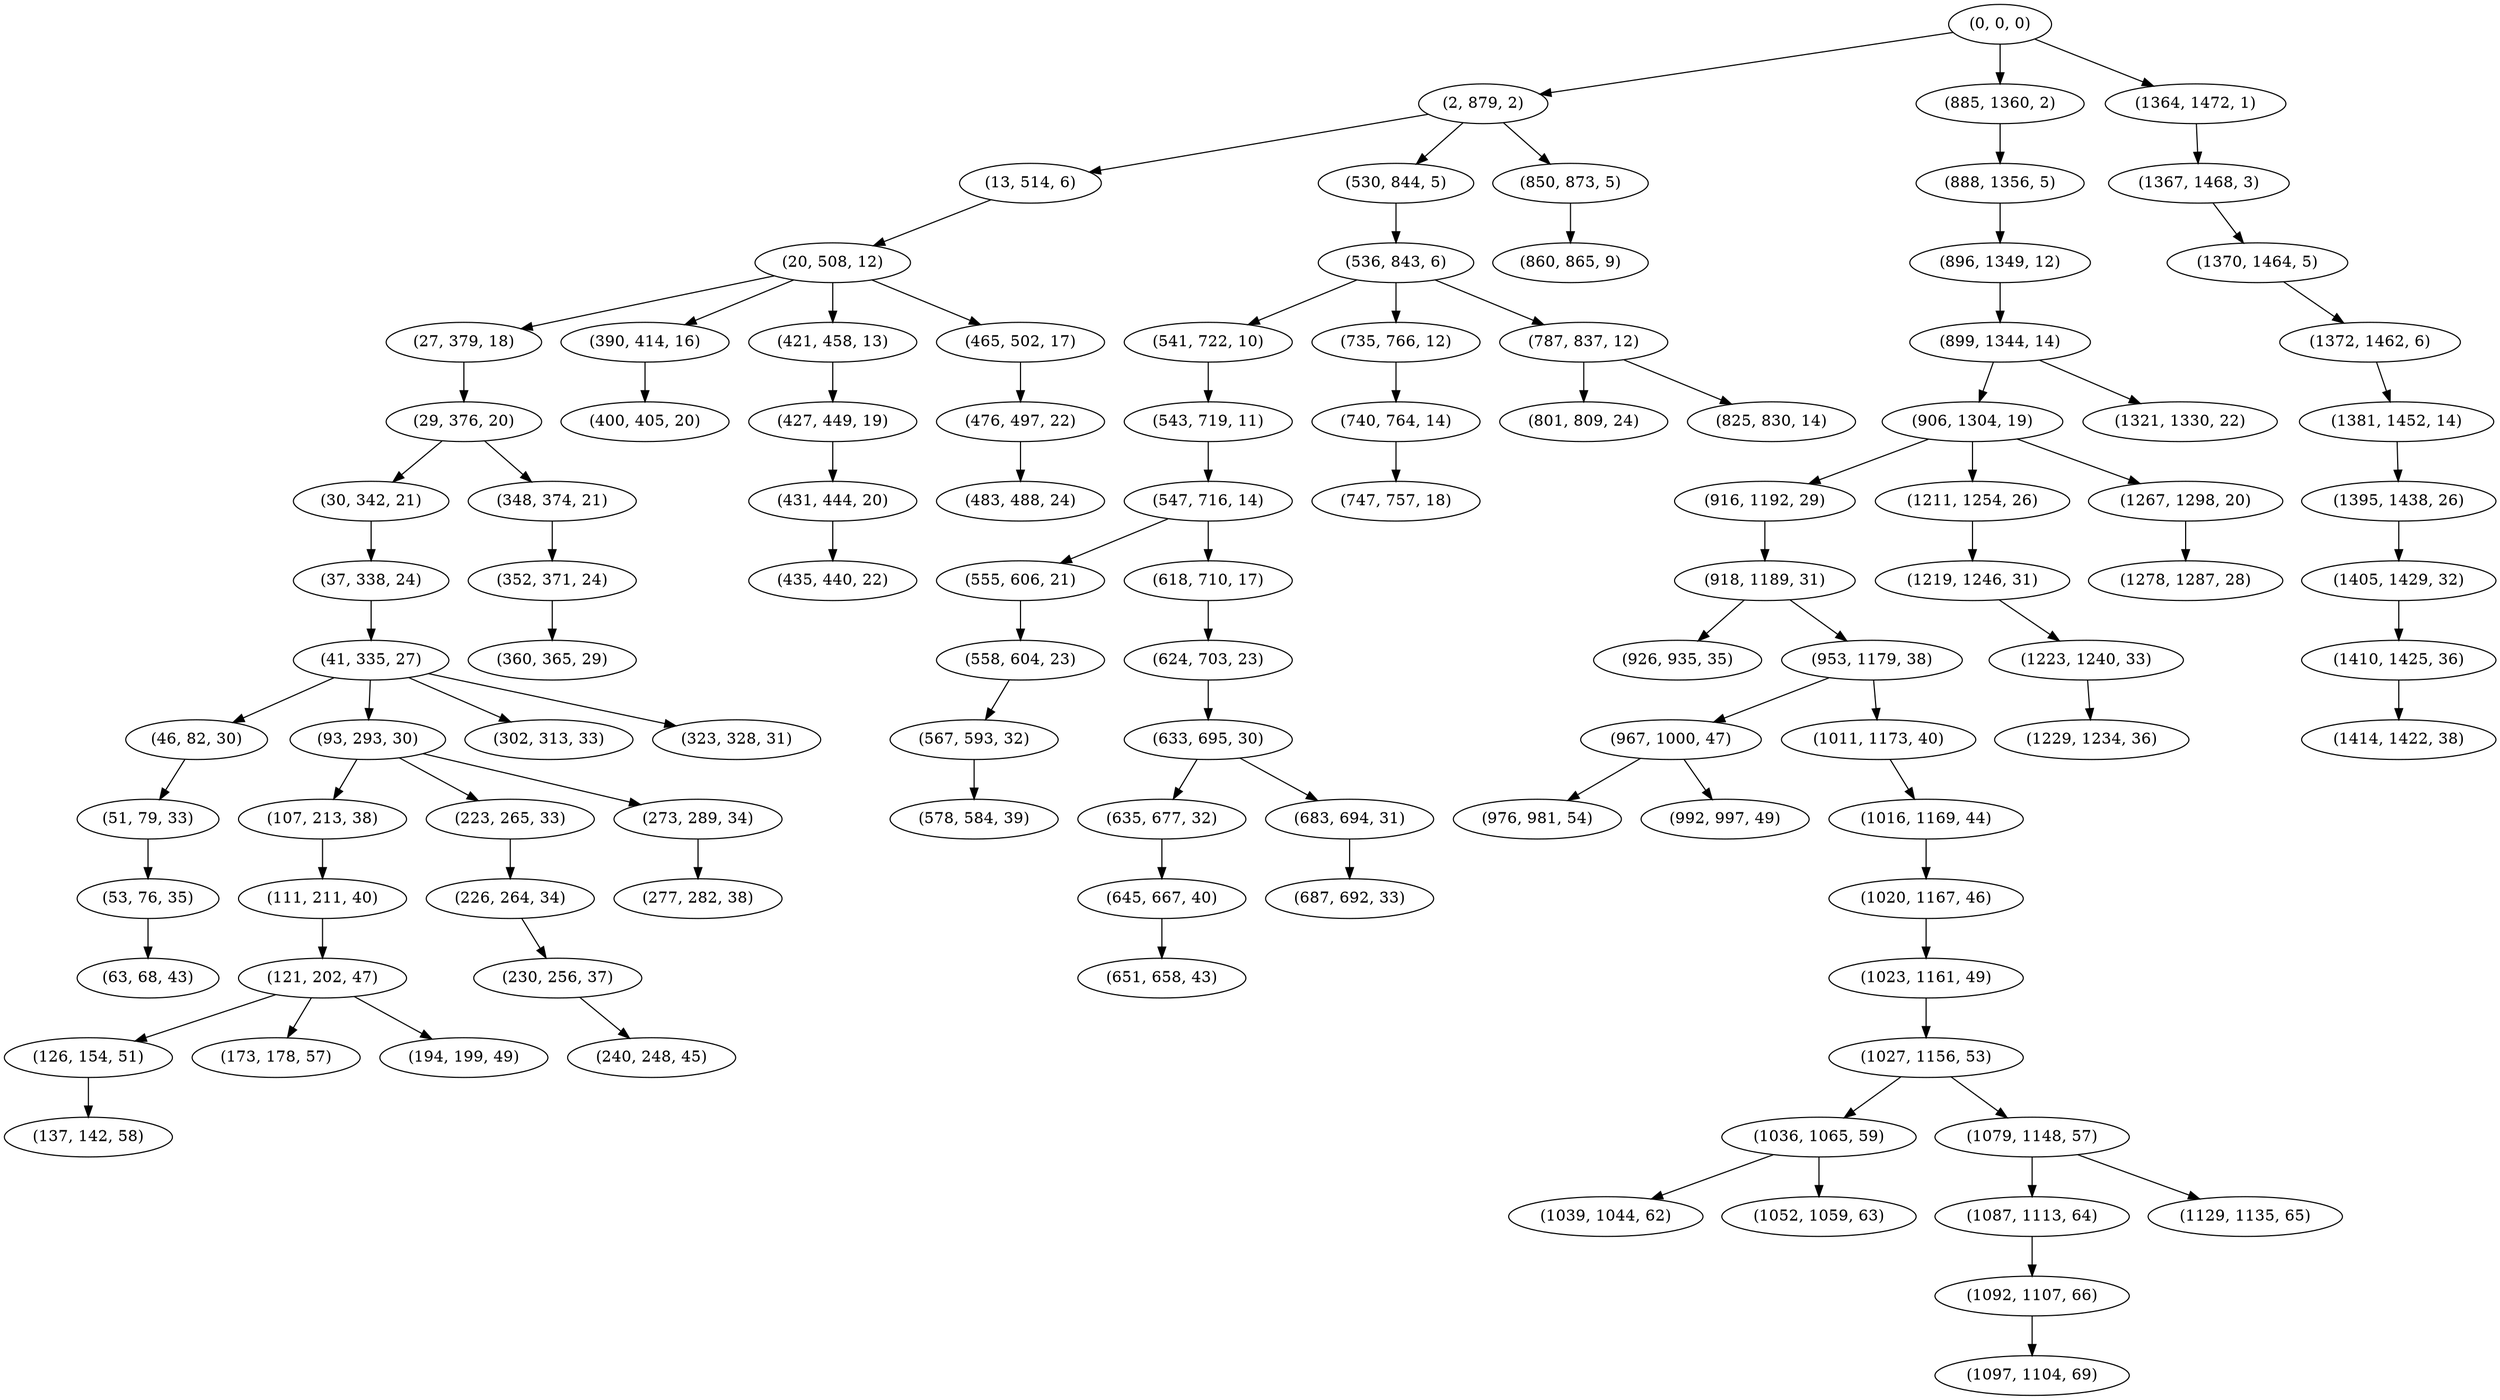 digraph tree {
    "(0, 0, 0)";
    "(2, 879, 2)";
    "(13, 514, 6)";
    "(20, 508, 12)";
    "(27, 379, 18)";
    "(29, 376, 20)";
    "(30, 342, 21)";
    "(37, 338, 24)";
    "(41, 335, 27)";
    "(46, 82, 30)";
    "(51, 79, 33)";
    "(53, 76, 35)";
    "(63, 68, 43)";
    "(93, 293, 30)";
    "(107, 213, 38)";
    "(111, 211, 40)";
    "(121, 202, 47)";
    "(126, 154, 51)";
    "(137, 142, 58)";
    "(173, 178, 57)";
    "(194, 199, 49)";
    "(223, 265, 33)";
    "(226, 264, 34)";
    "(230, 256, 37)";
    "(240, 248, 45)";
    "(273, 289, 34)";
    "(277, 282, 38)";
    "(302, 313, 33)";
    "(323, 328, 31)";
    "(348, 374, 21)";
    "(352, 371, 24)";
    "(360, 365, 29)";
    "(390, 414, 16)";
    "(400, 405, 20)";
    "(421, 458, 13)";
    "(427, 449, 19)";
    "(431, 444, 20)";
    "(435, 440, 22)";
    "(465, 502, 17)";
    "(476, 497, 22)";
    "(483, 488, 24)";
    "(530, 844, 5)";
    "(536, 843, 6)";
    "(541, 722, 10)";
    "(543, 719, 11)";
    "(547, 716, 14)";
    "(555, 606, 21)";
    "(558, 604, 23)";
    "(567, 593, 32)";
    "(578, 584, 39)";
    "(618, 710, 17)";
    "(624, 703, 23)";
    "(633, 695, 30)";
    "(635, 677, 32)";
    "(645, 667, 40)";
    "(651, 658, 43)";
    "(683, 694, 31)";
    "(687, 692, 33)";
    "(735, 766, 12)";
    "(740, 764, 14)";
    "(747, 757, 18)";
    "(787, 837, 12)";
    "(801, 809, 24)";
    "(825, 830, 14)";
    "(850, 873, 5)";
    "(860, 865, 9)";
    "(885, 1360, 2)";
    "(888, 1356, 5)";
    "(896, 1349, 12)";
    "(899, 1344, 14)";
    "(906, 1304, 19)";
    "(916, 1192, 29)";
    "(918, 1189, 31)";
    "(926, 935, 35)";
    "(953, 1179, 38)";
    "(967, 1000, 47)";
    "(976, 981, 54)";
    "(992, 997, 49)";
    "(1011, 1173, 40)";
    "(1016, 1169, 44)";
    "(1020, 1167, 46)";
    "(1023, 1161, 49)";
    "(1027, 1156, 53)";
    "(1036, 1065, 59)";
    "(1039, 1044, 62)";
    "(1052, 1059, 63)";
    "(1079, 1148, 57)";
    "(1087, 1113, 64)";
    "(1092, 1107, 66)";
    "(1097, 1104, 69)";
    "(1129, 1135, 65)";
    "(1211, 1254, 26)";
    "(1219, 1246, 31)";
    "(1223, 1240, 33)";
    "(1229, 1234, 36)";
    "(1267, 1298, 20)";
    "(1278, 1287, 28)";
    "(1321, 1330, 22)";
    "(1364, 1472, 1)";
    "(1367, 1468, 3)";
    "(1370, 1464, 5)";
    "(1372, 1462, 6)";
    "(1381, 1452, 14)";
    "(1395, 1438, 26)";
    "(1405, 1429, 32)";
    "(1410, 1425, 36)";
    "(1414, 1422, 38)";
    "(0, 0, 0)" -> "(2, 879, 2)";
    "(0, 0, 0)" -> "(885, 1360, 2)";
    "(0, 0, 0)" -> "(1364, 1472, 1)";
    "(2, 879, 2)" -> "(13, 514, 6)";
    "(2, 879, 2)" -> "(530, 844, 5)";
    "(2, 879, 2)" -> "(850, 873, 5)";
    "(13, 514, 6)" -> "(20, 508, 12)";
    "(20, 508, 12)" -> "(27, 379, 18)";
    "(20, 508, 12)" -> "(390, 414, 16)";
    "(20, 508, 12)" -> "(421, 458, 13)";
    "(20, 508, 12)" -> "(465, 502, 17)";
    "(27, 379, 18)" -> "(29, 376, 20)";
    "(29, 376, 20)" -> "(30, 342, 21)";
    "(29, 376, 20)" -> "(348, 374, 21)";
    "(30, 342, 21)" -> "(37, 338, 24)";
    "(37, 338, 24)" -> "(41, 335, 27)";
    "(41, 335, 27)" -> "(46, 82, 30)";
    "(41, 335, 27)" -> "(93, 293, 30)";
    "(41, 335, 27)" -> "(302, 313, 33)";
    "(41, 335, 27)" -> "(323, 328, 31)";
    "(46, 82, 30)" -> "(51, 79, 33)";
    "(51, 79, 33)" -> "(53, 76, 35)";
    "(53, 76, 35)" -> "(63, 68, 43)";
    "(93, 293, 30)" -> "(107, 213, 38)";
    "(93, 293, 30)" -> "(223, 265, 33)";
    "(93, 293, 30)" -> "(273, 289, 34)";
    "(107, 213, 38)" -> "(111, 211, 40)";
    "(111, 211, 40)" -> "(121, 202, 47)";
    "(121, 202, 47)" -> "(126, 154, 51)";
    "(121, 202, 47)" -> "(173, 178, 57)";
    "(121, 202, 47)" -> "(194, 199, 49)";
    "(126, 154, 51)" -> "(137, 142, 58)";
    "(223, 265, 33)" -> "(226, 264, 34)";
    "(226, 264, 34)" -> "(230, 256, 37)";
    "(230, 256, 37)" -> "(240, 248, 45)";
    "(273, 289, 34)" -> "(277, 282, 38)";
    "(348, 374, 21)" -> "(352, 371, 24)";
    "(352, 371, 24)" -> "(360, 365, 29)";
    "(390, 414, 16)" -> "(400, 405, 20)";
    "(421, 458, 13)" -> "(427, 449, 19)";
    "(427, 449, 19)" -> "(431, 444, 20)";
    "(431, 444, 20)" -> "(435, 440, 22)";
    "(465, 502, 17)" -> "(476, 497, 22)";
    "(476, 497, 22)" -> "(483, 488, 24)";
    "(530, 844, 5)" -> "(536, 843, 6)";
    "(536, 843, 6)" -> "(541, 722, 10)";
    "(536, 843, 6)" -> "(735, 766, 12)";
    "(536, 843, 6)" -> "(787, 837, 12)";
    "(541, 722, 10)" -> "(543, 719, 11)";
    "(543, 719, 11)" -> "(547, 716, 14)";
    "(547, 716, 14)" -> "(555, 606, 21)";
    "(547, 716, 14)" -> "(618, 710, 17)";
    "(555, 606, 21)" -> "(558, 604, 23)";
    "(558, 604, 23)" -> "(567, 593, 32)";
    "(567, 593, 32)" -> "(578, 584, 39)";
    "(618, 710, 17)" -> "(624, 703, 23)";
    "(624, 703, 23)" -> "(633, 695, 30)";
    "(633, 695, 30)" -> "(635, 677, 32)";
    "(633, 695, 30)" -> "(683, 694, 31)";
    "(635, 677, 32)" -> "(645, 667, 40)";
    "(645, 667, 40)" -> "(651, 658, 43)";
    "(683, 694, 31)" -> "(687, 692, 33)";
    "(735, 766, 12)" -> "(740, 764, 14)";
    "(740, 764, 14)" -> "(747, 757, 18)";
    "(787, 837, 12)" -> "(801, 809, 24)";
    "(787, 837, 12)" -> "(825, 830, 14)";
    "(850, 873, 5)" -> "(860, 865, 9)";
    "(885, 1360, 2)" -> "(888, 1356, 5)";
    "(888, 1356, 5)" -> "(896, 1349, 12)";
    "(896, 1349, 12)" -> "(899, 1344, 14)";
    "(899, 1344, 14)" -> "(906, 1304, 19)";
    "(899, 1344, 14)" -> "(1321, 1330, 22)";
    "(906, 1304, 19)" -> "(916, 1192, 29)";
    "(906, 1304, 19)" -> "(1211, 1254, 26)";
    "(906, 1304, 19)" -> "(1267, 1298, 20)";
    "(916, 1192, 29)" -> "(918, 1189, 31)";
    "(918, 1189, 31)" -> "(926, 935, 35)";
    "(918, 1189, 31)" -> "(953, 1179, 38)";
    "(953, 1179, 38)" -> "(967, 1000, 47)";
    "(953, 1179, 38)" -> "(1011, 1173, 40)";
    "(967, 1000, 47)" -> "(976, 981, 54)";
    "(967, 1000, 47)" -> "(992, 997, 49)";
    "(1011, 1173, 40)" -> "(1016, 1169, 44)";
    "(1016, 1169, 44)" -> "(1020, 1167, 46)";
    "(1020, 1167, 46)" -> "(1023, 1161, 49)";
    "(1023, 1161, 49)" -> "(1027, 1156, 53)";
    "(1027, 1156, 53)" -> "(1036, 1065, 59)";
    "(1027, 1156, 53)" -> "(1079, 1148, 57)";
    "(1036, 1065, 59)" -> "(1039, 1044, 62)";
    "(1036, 1065, 59)" -> "(1052, 1059, 63)";
    "(1079, 1148, 57)" -> "(1087, 1113, 64)";
    "(1079, 1148, 57)" -> "(1129, 1135, 65)";
    "(1087, 1113, 64)" -> "(1092, 1107, 66)";
    "(1092, 1107, 66)" -> "(1097, 1104, 69)";
    "(1211, 1254, 26)" -> "(1219, 1246, 31)";
    "(1219, 1246, 31)" -> "(1223, 1240, 33)";
    "(1223, 1240, 33)" -> "(1229, 1234, 36)";
    "(1267, 1298, 20)" -> "(1278, 1287, 28)";
    "(1364, 1472, 1)" -> "(1367, 1468, 3)";
    "(1367, 1468, 3)" -> "(1370, 1464, 5)";
    "(1370, 1464, 5)" -> "(1372, 1462, 6)";
    "(1372, 1462, 6)" -> "(1381, 1452, 14)";
    "(1381, 1452, 14)" -> "(1395, 1438, 26)";
    "(1395, 1438, 26)" -> "(1405, 1429, 32)";
    "(1405, 1429, 32)" -> "(1410, 1425, 36)";
    "(1410, 1425, 36)" -> "(1414, 1422, 38)";
}
